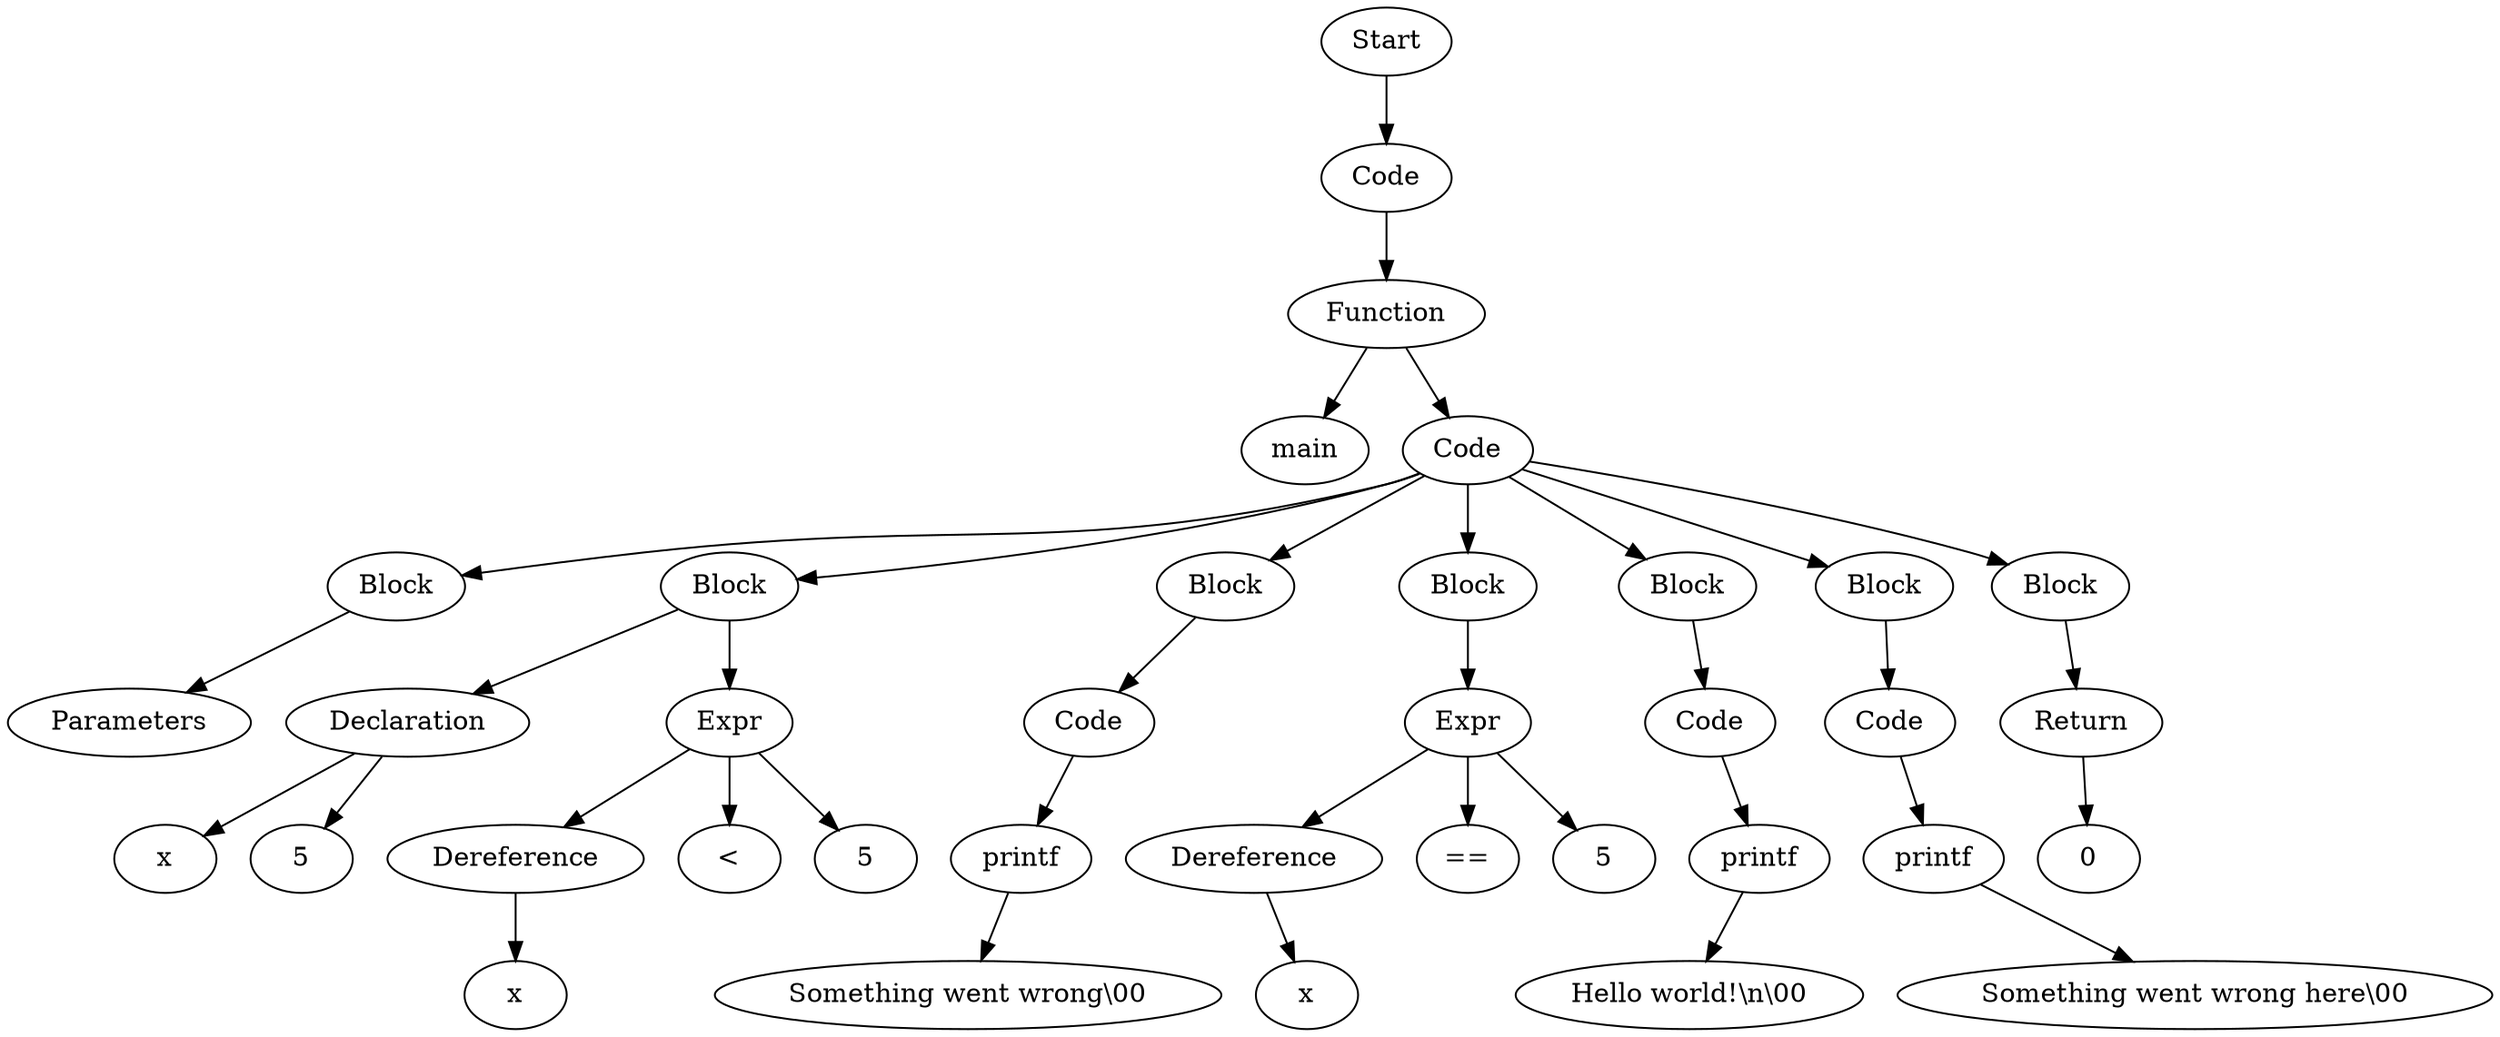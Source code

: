 digraph AST {
  "135951639655904" [label="Start"];
  "135951639655904" -> "135951639642800";
  "135951639642800" [label="Code"];
  "135951639642800" -> "135951639642272";
  "135951639642272" [label="Function"];
  "135951639642272" -> "135951639798560";
  "135951639642272" -> "135951639793712";
  "135951639798560" [label="main"];
  "135951639793712" [label="Code"];
  "135951639793712" -> "135951641475200";
  "135951639793712" -> "135951641470640";
  "135951639793712" -> "135951641467328";
  "135951639793712" -> "135951641464352";
  "135951639793712" -> "135951641463440";
  "135951639793712" -> "135951641465024";
  "135951639793712" -> "135951641463488";
  "135951641475200" [label="Block"];
  "135951641475200" -> "135951639799376";
  "135951639799376" [label="Parameters"];
  "135951641470640" [label="Block"];
  "135951641470640" -> "135951639791408";
  "135951641470640" -> "135951639805616";
  "135951639791408" [label="Declaration"];
  "135951639791408" -> "135951639800528";
  "135951639791408" -> "135951639800864";
  "135951639800528" [label="x"];
  "135951639800864" [label="5"];
  "135951639805616" [label="Expr"];
  "135951639805616" -> "135951641467760";
  "135951639805616" -> "135951641581872";
  "135951639805616" -> "135951641578848";
  "135951641467760" [label="Dereference"];
  "135951641467760" -> "135951641575920";
  "135951641575920" [label="x"];
  "135951641581872" [label="<"];
  "135951641578848" [label="5"];
  "135951641467328" [label="Block"];
  "135951641467328" -> "135951641577024";
  "135951641577024" [label="Code"];
  "135951641577024" -> "135951641587344";
  "135951641587344" [label="printf"];
  "135951641587344" -> "135951641577552";
  "135951641577552" [label="Something went wrong\\00"];
  "135951641464352" [label="Block"];
  "135951641464352" -> "135951641584992";
  "135951641584992" [label="Expr"];
  "135951641584992" -> "135951641470784";
  "135951641584992" -> "135951641587392";
  "135951641584992" -> "135951641590320";
  "135951641470784" [label="Dereference"];
  "135951641470784" -> "135951641584080";
  "135951641584080" [label="x"];
  "135951641587392" [label="=="];
  "135951641590320" [label="5"];
  "135951641463440" [label="Block"];
  "135951641463440" -> "135951641462912";
  "135951641462912" [label="Code"];
  "135951641462912" -> "135951641462096";
  "135951641462096" [label="printf"];
  "135951641462096" -> "135951641467280";
  "135951641467280" [label="Hello world!\\n\\00"];
  "135951641465024" [label="Block"];
  "135951641465024" -> "135951641465456";
  "135951641465456" [label="Code"];
  "135951641465456" -> "135951641464448";
  "135951641464448" [label="printf"];
  "135951641464448" -> "135951641473760";
  "135951641473760" [label="Something went wrong here\\00"];
  "135951641463488" [label="Block"];
  "135951641463488" -> "135951641471504";
  "135951641471504" [label="Return"];
  "135951641471504" -> "135951641470448";
  "135951641470448" [label="0"];
}
